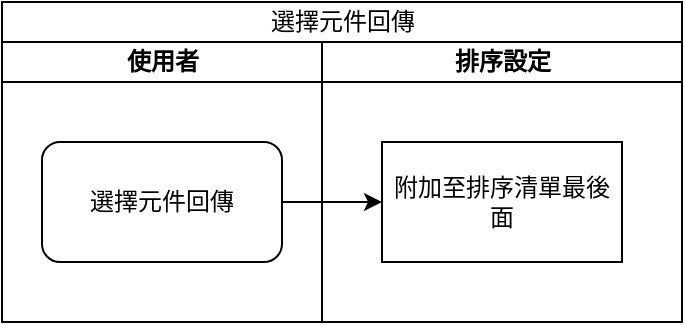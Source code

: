 <mxfile version="13.6.2" type="device" pages="12"><diagram id="9iCysq1oaDZKZ1TmnOD9" name="新增"><mxGraphModel dx="858" dy="1671" grid="0" gridSize="10" guides="1" tooltips="1" connect="1" arrows="1" fold="1" page="1" pageScale="1" pageWidth="827" pageHeight="1169" math="0" shadow="0"><root><mxCell id="0"/><mxCell id="1" parent="0"/><mxCell id="Swz3ZUSylBDDgtkUYf7j-1" value="&lt;span style=&quot;font-size: 12px ; font-weight: 400&quot;&gt;選擇元件回傳&lt;/span&gt;" style="swimlane;html=1;childLayout=stackLayout;startSize=20;rounded=0;shadow=0;labelBackgroundColor=none;strokeWidth=1;fontFamily=Verdana;fontSize=8;align=center;" vertex="1" parent="1"><mxGeometry x="50" y="-1100" width="340" height="160" as="geometry"/></mxCell><mxCell id="Swz3ZUSylBDDgtkUYf7j-2" value="使用者" style="swimlane;html=1;startSize=20;" vertex="1" parent="Swz3ZUSylBDDgtkUYf7j-1"><mxGeometry y="20" width="160" height="140" as="geometry"/></mxCell><mxCell id="Swz3ZUSylBDDgtkUYf7j-3" value="&lt;span style=&quot;font-family: &amp;#34;verdana&amp;#34;&quot;&gt;選擇元件回傳&lt;/span&gt;" style="rounded=1;whiteSpace=wrap;html=1;" vertex="1" parent="Swz3ZUSylBDDgtkUYf7j-2"><mxGeometry x="20" y="50" width="120" height="60" as="geometry"/></mxCell><mxCell id="Swz3ZUSylBDDgtkUYf7j-4" style="edgeStyle=orthogonalEdgeStyle;rounded=1;html=1;labelBackgroundColor=none;startArrow=none;startFill=0;startSize=5;endArrow=classicThin;endFill=1;endSize=5;jettySize=auto;orthogonalLoop=1;strokeWidth=1;fontFamily=Verdana;fontSize=8" edge="1" parent="Swz3ZUSylBDDgtkUYf7j-1"><mxGeometry relative="1" as="geometry"><mxPoint x="440" y="290" as="sourcePoint"/></mxGeometry></mxCell><mxCell id="Swz3ZUSylBDDgtkUYf7j-5" style="edgeStyle=orthogonalEdgeStyle;rounded=1;html=1;labelBackgroundColor=none;startArrow=none;startFill=0;startSize=5;endArrow=classicThin;endFill=1;endSize=5;jettySize=auto;orthogonalLoop=1;strokeWidth=1;fontFamily=Verdana;fontSize=8" edge="1" parent="Swz3ZUSylBDDgtkUYf7j-1"><mxGeometry relative="1" as="geometry"><mxPoint x="600" y="690" as="sourcePoint"/></mxGeometry></mxCell><mxCell id="Swz3ZUSylBDDgtkUYf7j-6" style="edgeStyle=orthogonalEdgeStyle;rounded=1;html=1;labelBackgroundColor=none;startArrow=none;startFill=0;startSize=5;endArrow=classicThin;endFill=1;endSize=5;jettySize=auto;orthogonalLoop=1;strokeWidth=1;fontFamily=Verdana;fontSize=8" edge="1" parent="Swz3ZUSylBDDgtkUYf7j-1"><mxGeometry relative="1" as="geometry"><mxPoint x="770" y="690" as="sourcePoint"/></mxGeometry></mxCell><mxCell id="Swz3ZUSylBDDgtkUYf7j-7" style="edgeStyle=orthogonalEdgeStyle;rounded=1;html=1;labelBackgroundColor=none;startArrow=none;startFill=0;startSize=5;endArrow=classicThin;endFill=1;endSize=5;jettySize=auto;orthogonalLoop=1;strokeWidth=1;fontFamily=Verdana;fontSize=8" edge="1" parent="Swz3ZUSylBDDgtkUYf7j-1"><mxGeometry relative="1" as="geometry"><mxPoint x="610" y="450" as="sourcePoint"/></mxGeometry></mxCell><mxCell id="Swz3ZUSylBDDgtkUYf7j-8" style="edgeStyle=orthogonalEdgeStyle;rounded=1;html=1;labelBackgroundColor=none;startArrow=none;startFill=0;startSize=5;endArrow=classicThin;endFill=1;endSize=5;jettySize=auto;orthogonalLoop=1;strokeWidth=1;fontFamily=Verdana;fontSize=8" edge="1" parent="Swz3ZUSylBDDgtkUYf7j-1"><mxGeometry relative="1" as="geometry"><Array as="points"><mxPoint x="660" y="610"/><mxPoint x="660" y="550"/><mxPoint x="400" y="550"/></Array><mxPoint x="400" y="580" as="targetPoint"/></mxGeometry></mxCell><mxCell id="Swz3ZUSylBDDgtkUYf7j-9" style="edgeStyle=orthogonalEdgeStyle;rounded=1;html=1;labelBackgroundColor=none;startArrow=none;startFill=0;startSize=5;endArrow=classicThin;endFill=1;endSize=5;jettySize=auto;orthogonalLoop=1;strokeColor=#000000;strokeWidth=1;fontFamily=Verdana;fontSize=8;fontColor=#000000;" edge="1" parent="Swz3ZUSylBDDgtkUYf7j-1"><mxGeometry relative="1" as="geometry"><mxPoint x="610" y="610" as="targetPoint"/></mxGeometry></mxCell><mxCell id="Swz3ZUSylBDDgtkUYf7j-10" style="edgeStyle=orthogonalEdgeStyle;rounded=1;html=1;labelBackgroundColor=none;startArrow=none;startFill=0;startSize=5;endArrow=classicThin;endFill=1;endSize=5;jettySize=auto;orthogonalLoop=1;strokeWidth=1;fontFamily=Verdana;fontSize=8" edge="1" parent="Swz3ZUSylBDDgtkUYf7j-1"><mxGeometry relative="1" as="geometry"><mxPoint x="450" y="610" as="sourcePoint"/></mxGeometry></mxCell><mxCell id="Swz3ZUSylBDDgtkUYf7j-11" value="" style="edgeStyle=orthogonalEdgeStyle;rounded=0;orthogonalLoop=1;jettySize=auto;html=1;entryX=0;entryY=0.5;entryDx=0;entryDy=0;entryPerimeter=0;" edge="1" parent="Swz3ZUSylBDDgtkUYf7j-1" source="Swz3ZUSylBDDgtkUYf7j-3" target="Swz3ZUSylBDDgtkUYf7j-13"><mxGeometry relative="1" as="geometry"><mxPoint x="200" y="100" as="targetPoint"/></mxGeometry></mxCell><mxCell id="Swz3ZUSylBDDgtkUYf7j-12" value="排序設定" style="swimlane;html=1;startSize=20;" vertex="1" parent="Swz3ZUSylBDDgtkUYf7j-1"><mxGeometry x="160" y="20" width="180" height="140" as="geometry"/></mxCell><mxCell id="Swz3ZUSylBDDgtkUYf7j-13" value="附加至排序清單最後面" style="rounded=1;whiteSpace=wrap;html=1;arcSize=0;" vertex="1" parent="Swz3ZUSylBDDgtkUYf7j-12"><mxGeometry x="30" y="50" width="120" height="60" as="geometry"/></mxCell></root></mxGraphModel></diagram><diagram id="pCBlqwRER7PIUPcfpBEd" name="置頂"><mxGraphModel dx="858" dy="1671" grid="0" gridSize="10" guides="1" tooltips="1" connect="1" arrows="1" fold="1" page="1" pageScale="1" pageWidth="827" pageHeight="1169" math="0" shadow="0"><root><mxCell id="0b-1rtWrPWOOHitg1aMe-0"/><mxCell id="0b-1rtWrPWOOHitg1aMe-1" parent="0b-1rtWrPWOOHitg1aMe-0"/><mxCell id="NwtWwwczpFUuZnZ-x_MA-0" value="&lt;span style=&quot;font-size: 12px ; font-weight: 400&quot;&gt;執行按鍵.置頂&lt;/span&gt;" style="swimlane;html=1;childLayout=stackLayout;startSize=20;rounded=0;shadow=0;labelBackgroundColor=none;strokeWidth=1;fontFamily=Verdana;fontSize=8;align=center;" vertex="1" parent="0b-1rtWrPWOOHitg1aMe-1"><mxGeometry x="50" y="-1100" width="340" height="260" as="geometry"/></mxCell><mxCell id="NwtWwwczpFUuZnZ-x_MA-1" value="使用者" style="swimlane;html=1;startSize=20;" vertex="1" parent="NwtWwwczpFUuZnZ-x_MA-0"><mxGeometry y="20" width="160" height="240" as="geometry"/></mxCell><mxCell id="NwtWwwczpFUuZnZ-x_MA-2" value="&lt;span style=&quot;font-family: &amp;#34;verdana&amp;#34;&quot;&gt;執行按鍵.置頂&lt;/span&gt;" style="rounded=1;whiteSpace=wrap;html=1;" vertex="1" parent="NwtWwwczpFUuZnZ-x_MA-1"><mxGeometry x="20" y="50" width="120" height="60" as="geometry"/></mxCell><mxCell id="NwtWwwczpFUuZnZ-x_MA-3" style="edgeStyle=orthogonalEdgeStyle;rounded=1;html=1;labelBackgroundColor=none;startArrow=none;startFill=0;startSize=5;endArrow=classicThin;endFill=1;endSize=5;jettySize=auto;orthogonalLoop=1;strokeWidth=1;fontFamily=Verdana;fontSize=8" edge="1" parent="NwtWwwczpFUuZnZ-x_MA-0"><mxGeometry relative="1" as="geometry"><mxPoint x="440" y="290" as="sourcePoint"/></mxGeometry></mxCell><mxCell id="NwtWwwczpFUuZnZ-x_MA-4" style="edgeStyle=orthogonalEdgeStyle;rounded=1;html=1;labelBackgroundColor=none;startArrow=none;startFill=0;startSize=5;endArrow=classicThin;endFill=1;endSize=5;jettySize=auto;orthogonalLoop=1;strokeWidth=1;fontFamily=Verdana;fontSize=8" edge="1" parent="NwtWwwczpFUuZnZ-x_MA-0"><mxGeometry relative="1" as="geometry"><mxPoint x="600" y="690" as="sourcePoint"/></mxGeometry></mxCell><mxCell id="NwtWwwczpFUuZnZ-x_MA-5" style="edgeStyle=orthogonalEdgeStyle;rounded=1;html=1;labelBackgroundColor=none;startArrow=none;startFill=0;startSize=5;endArrow=classicThin;endFill=1;endSize=5;jettySize=auto;orthogonalLoop=1;strokeWidth=1;fontFamily=Verdana;fontSize=8" edge="1" parent="NwtWwwczpFUuZnZ-x_MA-0"><mxGeometry relative="1" as="geometry"><mxPoint x="770" y="690" as="sourcePoint"/></mxGeometry></mxCell><mxCell id="NwtWwwczpFUuZnZ-x_MA-6" style="edgeStyle=orthogonalEdgeStyle;rounded=1;html=1;labelBackgroundColor=none;startArrow=none;startFill=0;startSize=5;endArrow=classicThin;endFill=1;endSize=5;jettySize=auto;orthogonalLoop=1;strokeWidth=1;fontFamily=Verdana;fontSize=8" edge="1" parent="NwtWwwczpFUuZnZ-x_MA-0"><mxGeometry relative="1" as="geometry"><mxPoint x="610" y="450" as="sourcePoint"/></mxGeometry></mxCell><mxCell id="NwtWwwczpFUuZnZ-x_MA-7" style="edgeStyle=orthogonalEdgeStyle;rounded=1;html=1;labelBackgroundColor=none;startArrow=none;startFill=0;startSize=5;endArrow=classicThin;endFill=1;endSize=5;jettySize=auto;orthogonalLoop=1;strokeWidth=1;fontFamily=Verdana;fontSize=8" edge="1" parent="NwtWwwczpFUuZnZ-x_MA-0"><mxGeometry relative="1" as="geometry"><Array as="points"><mxPoint x="660" y="610"/><mxPoint x="660" y="550"/><mxPoint x="400" y="550"/></Array><mxPoint x="400" y="580" as="targetPoint"/></mxGeometry></mxCell><mxCell id="NwtWwwczpFUuZnZ-x_MA-8" style="edgeStyle=orthogonalEdgeStyle;rounded=1;html=1;labelBackgroundColor=none;startArrow=none;startFill=0;startSize=5;endArrow=classicThin;endFill=1;endSize=5;jettySize=auto;orthogonalLoop=1;strokeColor=#000000;strokeWidth=1;fontFamily=Verdana;fontSize=8;fontColor=#000000;" edge="1" parent="NwtWwwczpFUuZnZ-x_MA-0"><mxGeometry relative="1" as="geometry"><mxPoint x="610" y="610" as="targetPoint"/></mxGeometry></mxCell><mxCell id="NwtWwwczpFUuZnZ-x_MA-9" style="edgeStyle=orthogonalEdgeStyle;rounded=1;html=1;labelBackgroundColor=none;startArrow=none;startFill=0;startSize=5;endArrow=classicThin;endFill=1;endSize=5;jettySize=auto;orthogonalLoop=1;strokeWidth=1;fontFamily=Verdana;fontSize=8" edge="1" parent="NwtWwwczpFUuZnZ-x_MA-0"><mxGeometry relative="1" as="geometry"><mxPoint x="450" y="610" as="sourcePoint"/></mxGeometry></mxCell><mxCell id="NwtWwwczpFUuZnZ-x_MA-10" value="" style="edgeStyle=orthogonalEdgeStyle;rounded=0;orthogonalLoop=1;jettySize=auto;html=1;entryX=0;entryY=0.5;entryDx=0;entryDy=0;" edge="1" parent="NwtWwwczpFUuZnZ-x_MA-0" source="NwtWwwczpFUuZnZ-x_MA-2" target="NwtWwwczpFUuZnZ-x_MA-13"><mxGeometry relative="1" as="geometry"><mxPoint x="200" y="100" as="targetPoint"/></mxGeometry></mxCell><mxCell id="NwtWwwczpFUuZnZ-x_MA-11" value="排序設定" style="swimlane;html=1;startSize=20;" vertex="1" parent="NwtWwwczpFUuZnZ-x_MA-0"><mxGeometry x="160" y="20" width="180" height="240" as="geometry"/></mxCell><mxCell id="NwtWwwczpFUuZnZ-x_MA-13" value="鎖定欄位是否已置於最頂層" style="rhombus;whiteSpace=wrap;html=1;" vertex="1" parent="NwtWwwczpFUuZnZ-x_MA-11"><mxGeometry x="40" y="40" width="80" height="80" as="geometry"/></mxCell><mxCell id="NwtWwwczpFUuZnZ-x_MA-12" value="移至最頂層" style="rounded=1;whiteSpace=wrap;html=1;arcSize=0;" vertex="1" parent="NwtWwwczpFUuZnZ-x_MA-11"><mxGeometry x="20" y="160" width="120" height="60" as="geometry"/></mxCell><mxCell id="NwtWwwczpFUuZnZ-x_MA-14" value="是" style="endArrow=classic;html=1;exitX=0.5;exitY=1;exitDx=0;exitDy=0;" edge="1" parent="NwtWwwczpFUuZnZ-x_MA-11" source="NwtWwwczpFUuZnZ-x_MA-13" target="NwtWwwczpFUuZnZ-x_MA-12"><mxGeometry width="50" height="50" relative="1" as="geometry"><mxPoint x="180" y="160" as="sourcePoint"/><mxPoint x="230" y="110" as="targetPoint"/></mxGeometry></mxCell></root></mxGraphModel></diagram><diagram id="rDLiofYidcpWi5AKGzn0" name="上移"><mxGraphModel dx="858" dy="1671" grid="0" gridSize="10" guides="1" tooltips="1" connect="1" arrows="1" fold="1" page="1" pageScale="1" pageWidth="827" pageHeight="1169" math="0" shadow="0"><root><mxCell id="FW6bfkIsmFNc9c38zbvp-0"/><mxCell id="FW6bfkIsmFNc9c38zbvp-1" parent="FW6bfkIsmFNc9c38zbvp-0"/><mxCell id="UYXVJiprkqtKNEFrtVoA-0" value="&lt;span style=&quot;font-size: 12px ; font-weight: 400&quot;&gt;執行按鍵.上移&lt;/span&gt;" style="swimlane;html=1;childLayout=stackLayout;startSize=20;rounded=0;shadow=0;labelBackgroundColor=none;strokeWidth=1;fontFamily=Verdana;fontSize=8;align=center;" vertex="1" parent="FW6bfkIsmFNc9c38zbvp-1"><mxGeometry x="50" y="-1100" width="340" height="260" as="geometry"/></mxCell><mxCell id="UYXVJiprkqtKNEFrtVoA-1" value="使用者" style="swimlane;html=1;startSize=20;" vertex="1" parent="UYXVJiprkqtKNEFrtVoA-0"><mxGeometry y="20" width="160" height="240" as="geometry"/></mxCell><mxCell id="UYXVJiprkqtKNEFrtVoA-2" value="&lt;span style=&quot;font-family: &amp;#34;verdana&amp;#34;&quot;&gt;執行按鍵.上移&lt;/span&gt;" style="rounded=1;whiteSpace=wrap;html=1;" vertex="1" parent="UYXVJiprkqtKNEFrtVoA-1"><mxGeometry x="20" y="50" width="120" height="60" as="geometry"/></mxCell><mxCell id="UYXVJiprkqtKNEFrtVoA-3" style="edgeStyle=orthogonalEdgeStyle;rounded=1;html=1;labelBackgroundColor=none;startArrow=none;startFill=0;startSize=5;endArrow=classicThin;endFill=1;endSize=5;jettySize=auto;orthogonalLoop=1;strokeWidth=1;fontFamily=Verdana;fontSize=8" edge="1" parent="UYXVJiprkqtKNEFrtVoA-0"><mxGeometry relative="1" as="geometry"><mxPoint x="440" y="290" as="sourcePoint"/></mxGeometry></mxCell><mxCell id="UYXVJiprkqtKNEFrtVoA-4" style="edgeStyle=orthogonalEdgeStyle;rounded=1;html=1;labelBackgroundColor=none;startArrow=none;startFill=0;startSize=5;endArrow=classicThin;endFill=1;endSize=5;jettySize=auto;orthogonalLoop=1;strokeWidth=1;fontFamily=Verdana;fontSize=8" edge="1" parent="UYXVJiprkqtKNEFrtVoA-0"><mxGeometry relative="1" as="geometry"><mxPoint x="600" y="690" as="sourcePoint"/></mxGeometry></mxCell><mxCell id="UYXVJiprkqtKNEFrtVoA-5" style="edgeStyle=orthogonalEdgeStyle;rounded=1;html=1;labelBackgroundColor=none;startArrow=none;startFill=0;startSize=5;endArrow=classicThin;endFill=1;endSize=5;jettySize=auto;orthogonalLoop=1;strokeWidth=1;fontFamily=Verdana;fontSize=8" edge="1" parent="UYXVJiprkqtKNEFrtVoA-0"><mxGeometry relative="1" as="geometry"><mxPoint x="770" y="690" as="sourcePoint"/></mxGeometry></mxCell><mxCell id="UYXVJiprkqtKNEFrtVoA-6" style="edgeStyle=orthogonalEdgeStyle;rounded=1;html=1;labelBackgroundColor=none;startArrow=none;startFill=0;startSize=5;endArrow=classicThin;endFill=1;endSize=5;jettySize=auto;orthogonalLoop=1;strokeWidth=1;fontFamily=Verdana;fontSize=8" edge="1" parent="UYXVJiprkqtKNEFrtVoA-0"><mxGeometry relative="1" as="geometry"><mxPoint x="610" y="450" as="sourcePoint"/></mxGeometry></mxCell><mxCell id="UYXVJiprkqtKNEFrtVoA-7" style="edgeStyle=orthogonalEdgeStyle;rounded=1;html=1;labelBackgroundColor=none;startArrow=none;startFill=0;startSize=5;endArrow=classicThin;endFill=1;endSize=5;jettySize=auto;orthogonalLoop=1;strokeWidth=1;fontFamily=Verdana;fontSize=8" edge="1" parent="UYXVJiprkqtKNEFrtVoA-0"><mxGeometry relative="1" as="geometry"><Array as="points"><mxPoint x="660" y="610"/><mxPoint x="660" y="550"/><mxPoint x="400" y="550"/></Array><mxPoint x="400" y="580" as="targetPoint"/></mxGeometry></mxCell><mxCell id="UYXVJiprkqtKNEFrtVoA-8" style="edgeStyle=orthogonalEdgeStyle;rounded=1;html=1;labelBackgroundColor=none;startArrow=none;startFill=0;startSize=5;endArrow=classicThin;endFill=1;endSize=5;jettySize=auto;orthogonalLoop=1;strokeColor=#000000;strokeWidth=1;fontFamily=Verdana;fontSize=8;fontColor=#000000;" edge="1" parent="UYXVJiprkqtKNEFrtVoA-0"><mxGeometry relative="1" as="geometry"><mxPoint x="610" y="610" as="targetPoint"/></mxGeometry></mxCell><mxCell id="UYXVJiprkqtKNEFrtVoA-9" style="edgeStyle=orthogonalEdgeStyle;rounded=1;html=1;labelBackgroundColor=none;startArrow=none;startFill=0;startSize=5;endArrow=classicThin;endFill=1;endSize=5;jettySize=auto;orthogonalLoop=1;strokeWidth=1;fontFamily=Verdana;fontSize=8" edge="1" parent="UYXVJiprkqtKNEFrtVoA-0"><mxGeometry relative="1" as="geometry"><mxPoint x="450" y="610" as="sourcePoint"/></mxGeometry></mxCell><mxCell id="UYXVJiprkqtKNEFrtVoA-10" value="" style="edgeStyle=orthogonalEdgeStyle;rounded=0;orthogonalLoop=1;jettySize=auto;html=1;entryX=0;entryY=0.5;entryDx=0;entryDy=0;" edge="1" parent="UYXVJiprkqtKNEFrtVoA-0" source="UYXVJiprkqtKNEFrtVoA-2" target="UYXVJiprkqtKNEFrtVoA-12"><mxGeometry relative="1" as="geometry"><mxPoint x="200" y="100" as="targetPoint"/></mxGeometry></mxCell><mxCell id="UYXVJiprkqtKNEFrtVoA-11" value="排序設定" style="swimlane;html=1;startSize=20;" vertex="1" parent="UYXVJiprkqtKNEFrtVoA-0"><mxGeometry x="160" y="20" width="180" height="240" as="geometry"/></mxCell><mxCell id="UYXVJiprkqtKNEFrtVoA-12" value="鎖定欄位是否已置於最頂層" style="rhombus;whiteSpace=wrap;html=1;" vertex="1" parent="UYXVJiprkqtKNEFrtVoA-11"><mxGeometry x="40" y="40" width="80" height="80" as="geometry"/></mxCell><mxCell id="UYXVJiprkqtKNEFrtVoA-13" value="移至上一層" style="rounded=1;whiteSpace=wrap;html=1;arcSize=0;" vertex="1" parent="UYXVJiprkqtKNEFrtVoA-11"><mxGeometry x="20" y="160" width="120" height="60" as="geometry"/></mxCell><mxCell id="UYXVJiprkqtKNEFrtVoA-14" value="是" style="endArrow=classic;html=1;exitX=0.5;exitY=1;exitDx=0;exitDy=0;" edge="1" parent="UYXVJiprkqtKNEFrtVoA-11" source="UYXVJiprkqtKNEFrtVoA-12" target="UYXVJiprkqtKNEFrtVoA-13"><mxGeometry width="50" height="50" relative="1" as="geometry"><mxPoint x="180" y="160" as="sourcePoint"/><mxPoint x="230" y="110" as="targetPoint"/></mxGeometry></mxCell></root></mxGraphModel></diagram><diagram id="ZEmkF3CfJHBY65NTDLEp" name="下移"><mxGraphModel dx="858" dy="1671" grid="0" gridSize="10" guides="1" tooltips="1" connect="1" arrows="1" fold="1" page="1" pageScale="1" pageWidth="827" pageHeight="1169" math="0" shadow="0"><root><mxCell id="A8DjDH8Zo9vaDzLBOksr-0"/><mxCell id="A8DjDH8Zo9vaDzLBOksr-1" parent="A8DjDH8Zo9vaDzLBOksr-0"/><mxCell id="YsoQnGkttscyzP99Ie5e-0" value="&lt;span style=&quot;font-size: 12px ; font-weight: 400&quot;&gt;執行按鍵.下移&lt;/span&gt;" style="swimlane;html=1;childLayout=stackLayout;startSize=20;rounded=0;shadow=0;labelBackgroundColor=none;strokeWidth=1;fontFamily=Verdana;fontSize=8;align=center;" vertex="1" parent="A8DjDH8Zo9vaDzLBOksr-1"><mxGeometry x="50" y="-1100" width="340" height="260" as="geometry"/></mxCell><mxCell id="YsoQnGkttscyzP99Ie5e-1" value="使用者" style="swimlane;html=1;startSize=20;" vertex="1" parent="YsoQnGkttscyzP99Ie5e-0"><mxGeometry y="20" width="160" height="240" as="geometry"/></mxCell><mxCell id="YsoQnGkttscyzP99Ie5e-2" value="&lt;span style=&quot;font-family: &amp;#34;verdana&amp;#34;&quot;&gt;執行按鍵.下移&lt;/span&gt;" style="rounded=1;whiteSpace=wrap;html=1;" vertex="1" parent="YsoQnGkttscyzP99Ie5e-1"><mxGeometry x="20" y="50" width="120" height="60" as="geometry"/></mxCell><mxCell id="YsoQnGkttscyzP99Ie5e-3" style="edgeStyle=orthogonalEdgeStyle;rounded=1;html=1;labelBackgroundColor=none;startArrow=none;startFill=0;startSize=5;endArrow=classicThin;endFill=1;endSize=5;jettySize=auto;orthogonalLoop=1;strokeWidth=1;fontFamily=Verdana;fontSize=8" edge="1" parent="YsoQnGkttscyzP99Ie5e-0"><mxGeometry relative="1" as="geometry"><mxPoint x="440" y="290" as="sourcePoint"/></mxGeometry></mxCell><mxCell id="YsoQnGkttscyzP99Ie5e-4" style="edgeStyle=orthogonalEdgeStyle;rounded=1;html=1;labelBackgroundColor=none;startArrow=none;startFill=0;startSize=5;endArrow=classicThin;endFill=1;endSize=5;jettySize=auto;orthogonalLoop=1;strokeWidth=1;fontFamily=Verdana;fontSize=8" edge="1" parent="YsoQnGkttscyzP99Ie5e-0"><mxGeometry relative="1" as="geometry"><mxPoint x="600" y="690" as="sourcePoint"/></mxGeometry></mxCell><mxCell id="YsoQnGkttscyzP99Ie5e-5" style="edgeStyle=orthogonalEdgeStyle;rounded=1;html=1;labelBackgroundColor=none;startArrow=none;startFill=0;startSize=5;endArrow=classicThin;endFill=1;endSize=5;jettySize=auto;orthogonalLoop=1;strokeWidth=1;fontFamily=Verdana;fontSize=8" edge="1" parent="YsoQnGkttscyzP99Ie5e-0"><mxGeometry relative="1" as="geometry"><mxPoint x="770" y="690" as="sourcePoint"/></mxGeometry></mxCell><mxCell id="YsoQnGkttscyzP99Ie5e-6" style="edgeStyle=orthogonalEdgeStyle;rounded=1;html=1;labelBackgroundColor=none;startArrow=none;startFill=0;startSize=5;endArrow=classicThin;endFill=1;endSize=5;jettySize=auto;orthogonalLoop=1;strokeWidth=1;fontFamily=Verdana;fontSize=8" edge="1" parent="YsoQnGkttscyzP99Ie5e-0"><mxGeometry relative="1" as="geometry"><mxPoint x="610" y="450" as="sourcePoint"/></mxGeometry></mxCell><mxCell id="YsoQnGkttscyzP99Ie5e-7" style="edgeStyle=orthogonalEdgeStyle;rounded=1;html=1;labelBackgroundColor=none;startArrow=none;startFill=0;startSize=5;endArrow=classicThin;endFill=1;endSize=5;jettySize=auto;orthogonalLoop=1;strokeWidth=1;fontFamily=Verdana;fontSize=8" edge="1" parent="YsoQnGkttscyzP99Ie5e-0"><mxGeometry relative="1" as="geometry"><Array as="points"><mxPoint x="660" y="610"/><mxPoint x="660" y="550"/><mxPoint x="400" y="550"/></Array><mxPoint x="400" y="580" as="targetPoint"/></mxGeometry></mxCell><mxCell id="YsoQnGkttscyzP99Ie5e-8" style="edgeStyle=orthogonalEdgeStyle;rounded=1;html=1;labelBackgroundColor=none;startArrow=none;startFill=0;startSize=5;endArrow=classicThin;endFill=1;endSize=5;jettySize=auto;orthogonalLoop=1;strokeColor=#000000;strokeWidth=1;fontFamily=Verdana;fontSize=8;fontColor=#000000;" edge="1" parent="YsoQnGkttscyzP99Ie5e-0"><mxGeometry relative="1" as="geometry"><mxPoint x="610" y="610" as="targetPoint"/></mxGeometry></mxCell><mxCell id="YsoQnGkttscyzP99Ie5e-9" style="edgeStyle=orthogonalEdgeStyle;rounded=1;html=1;labelBackgroundColor=none;startArrow=none;startFill=0;startSize=5;endArrow=classicThin;endFill=1;endSize=5;jettySize=auto;orthogonalLoop=1;strokeWidth=1;fontFamily=Verdana;fontSize=8" edge="1" parent="YsoQnGkttscyzP99Ie5e-0"><mxGeometry relative="1" as="geometry"><mxPoint x="450" y="610" as="sourcePoint"/></mxGeometry></mxCell><mxCell id="YsoQnGkttscyzP99Ie5e-10" value="" style="edgeStyle=orthogonalEdgeStyle;rounded=0;orthogonalLoop=1;jettySize=auto;html=1;entryX=0;entryY=0.5;entryDx=0;entryDy=0;" edge="1" parent="YsoQnGkttscyzP99Ie5e-0" source="YsoQnGkttscyzP99Ie5e-2" target="YsoQnGkttscyzP99Ie5e-12"><mxGeometry relative="1" as="geometry"><mxPoint x="200" y="100" as="targetPoint"/></mxGeometry></mxCell><mxCell id="YsoQnGkttscyzP99Ie5e-11" value="排序設定" style="swimlane;html=1;startSize=20;" vertex="1" parent="YsoQnGkttscyzP99Ie5e-0"><mxGeometry x="160" y="20" width="180" height="240" as="geometry"/></mxCell><mxCell id="YsoQnGkttscyzP99Ie5e-12" value="鎖定欄位是否已置於最底層" style="rhombus;whiteSpace=wrap;html=1;" vertex="1" parent="YsoQnGkttscyzP99Ie5e-11"><mxGeometry x="40" y="40" width="80" height="80" as="geometry"/></mxCell><mxCell id="YsoQnGkttscyzP99Ie5e-13" value="移至下一層" style="rounded=1;whiteSpace=wrap;html=1;arcSize=0;" vertex="1" parent="YsoQnGkttscyzP99Ie5e-11"><mxGeometry x="20" y="160" width="120" height="60" as="geometry"/></mxCell><mxCell id="YsoQnGkttscyzP99Ie5e-14" value="是" style="endArrow=classic;html=1;exitX=0.5;exitY=1;exitDx=0;exitDy=0;" edge="1" parent="YsoQnGkttscyzP99Ie5e-11" source="YsoQnGkttscyzP99Ie5e-12" target="YsoQnGkttscyzP99Ie5e-13"><mxGeometry width="50" height="50" relative="1" as="geometry"><mxPoint x="180" y="160" as="sourcePoint"/><mxPoint x="230" y="110" as="targetPoint"/></mxGeometry></mxCell></root></mxGraphModel></diagram><diagram id="embAaApEU87XTW2T0ARC" name="置底"><mxGraphModel dx="858" dy="1671" grid="0" gridSize="10" guides="1" tooltips="1" connect="1" arrows="1" fold="1" page="1" pageScale="1" pageWidth="827" pageHeight="1169" math="0" shadow="0"><root><mxCell id="-SNTpvzSmSYlwBgB5ste-0"/><mxCell id="-SNTpvzSmSYlwBgB5ste-1" parent="-SNTpvzSmSYlwBgB5ste-0"/><mxCell id="-pRoRS_odpZpGEyjj_L2-0" value="&lt;span style=&quot;font-size: 12px ; font-weight: 400&quot;&gt;執行按鍵.置底&lt;/span&gt;" style="swimlane;html=1;childLayout=stackLayout;startSize=20;rounded=0;shadow=0;labelBackgroundColor=none;strokeWidth=1;fontFamily=Verdana;fontSize=8;align=center;" vertex="1" parent="-SNTpvzSmSYlwBgB5ste-1"><mxGeometry x="50" y="-1100" width="340" height="260" as="geometry"/></mxCell><mxCell id="-pRoRS_odpZpGEyjj_L2-1" value="使用者" style="swimlane;html=1;startSize=20;" vertex="1" parent="-pRoRS_odpZpGEyjj_L2-0"><mxGeometry y="20" width="160" height="240" as="geometry"/></mxCell><mxCell id="-pRoRS_odpZpGEyjj_L2-2" value="&lt;span style=&quot;font-family: &amp;#34;verdana&amp;#34;&quot;&gt;執行按鍵.置底&lt;/span&gt;" style="rounded=1;whiteSpace=wrap;html=1;" vertex="1" parent="-pRoRS_odpZpGEyjj_L2-1"><mxGeometry x="20" y="50" width="120" height="60" as="geometry"/></mxCell><mxCell id="-pRoRS_odpZpGEyjj_L2-3" style="edgeStyle=orthogonalEdgeStyle;rounded=1;html=1;labelBackgroundColor=none;startArrow=none;startFill=0;startSize=5;endArrow=classicThin;endFill=1;endSize=5;jettySize=auto;orthogonalLoop=1;strokeWidth=1;fontFamily=Verdana;fontSize=8" edge="1" parent="-pRoRS_odpZpGEyjj_L2-0"><mxGeometry relative="1" as="geometry"><mxPoint x="440" y="290" as="sourcePoint"/></mxGeometry></mxCell><mxCell id="-pRoRS_odpZpGEyjj_L2-4" style="edgeStyle=orthogonalEdgeStyle;rounded=1;html=1;labelBackgroundColor=none;startArrow=none;startFill=0;startSize=5;endArrow=classicThin;endFill=1;endSize=5;jettySize=auto;orthogonalLoop=1;strokeWidth=1;fontFamily=Verdana;fontSize=8" edge="1" parent="-pRoRS_odpZpGEyjj_L2-0"><mxGeometry relative="1" as="geometry"><mxPoint x="600" y="690" as="sourcePoint"/></mxGeometry></mxCell><mxCell id="-pRoRS_odpZpGEyjj_L2-5" style="edgeStyle=orthogonalEdgeStyle;rounded=1;html=1;labelBackgroundColor=none;startArrow=none;startFill=0;startSize=5;endArrow=classicThin;endFill=1;endSize=5;jettySize=auto;orthogonalLoop=1;strokeWidth=1;fontFamily=Verdana;fontSize=8" edge="1" parent="-pRoRS_odpZpGEyjj_L2-0"><mxGeometry relative="1" as="geometry"><mxPoint x="770" y="690" as="sourcePoint"/></mxGeometry></mxCell><mxCell id="-pRoRS_odpZpGEyjj_L2-6" style="edgeStyle=orthogonalEdgeStyle;rounded=1;html=1;labelBackgroundColor=none;startArrow=none;startFill=0;startSize=5;endArrow=classicThin;endFill=1;endSize=5;jettySize=auto;orthogonalLoop=1;strokeWidth=1;fontFamily=Verdana;fontSize=8" edge="1" parent="-pRoRS_odpZpGEyjj_L2-0"><mxGeometry relative="1" as="geometry"><mxPoint x="610" y="450" as="sourcePoint"/></mxGeometry></mxCell><mxCell id="-pRoRS_odpZpGEyjj_L2-7" style="edgeStyle=orthogonalEdgeStyle;rounded=1;html=1;labelBackgroundColor=none;startArrow=none;startFill=0;startSize=5;endArrow=classicThin;endFill=1;endSize=5;jettySize=auto;orthogonalLoop=1;strokeWidth=1;fontFamily=Verdana;fontSize=8" edge="1" parent="-pRoRS_odpZpGEyjj_L2-0"><mxGeometry relative="1" as="geometry"><Array as="points"><mxPoint x="660" y="610"/><mxPoint x="660" y="550"/><mxPoint x="400" y="550"/></Array><mxPoint x="400" y="580" as="targetPoint"/></mxGeometry></mxCell><mxCell id="-pRoRS_odpZpGEyjj_L2-8" style="edgeStyle=orthogonalEdgeStyle;rounded=1;html=1;labelBackgroundColor=none;startArrow=none;startFill=0;startSize=5;endArrow=classicThin;endFill=1;endSize=5;jettySize=auto;orthogonalLoop=1;strokeColor=#000000;strokeWidth=1;fontFamily=Verdana;fontSize=8;fontColor=#000000;" edge="1" parent="-pRoRS_odpZpGEyjj_L2-0"><mxGeometry relative="1" as="geometry"><mxPoint x="610" y="610" as="targetPoint"/></mxGeometry></mxCell><mxCell id="-pRoRS_odpZpGEyjj_L2-9" style="edgeStyle=orthogonalEdgeStyle;rounded=1;html=1;labelBackgroundColor=none;startArrow=none;startFill=0;startSize=5;endArrow=classicThin;endFill=1;endSize=5;jettySize=auto;orthogonalLoop=1;strokeWidth=1;fontFamily=Verdana;fontSize=8" edge="1" parent="-pRoRS_odpZpGEyjj_L2-0"><mxGeometry relative="1" as="geometry"><mxPoint x="450" y="610" as="sourcePoint"/></mxGeometry></mxCell><mxCell id="-pRoRS_odpZpGEyjj_L2-10" value="" style="edgeStyle=orthogonalEdgeStyle;rounded=0;orthogonalLoop=1;jettySize=auto;html=1;entryX=0;entryY=0.5;entryDx=0;entryDy=0;" edge="1" parent="-pRoRS_odpZpGEyjj_L2-0" source="-pRoRS_odpZpGEyjj_L2-2" target="-pRoRS_odpZpGEyjj_L2-12"><mxGeometry relative="1" as="geometry"><mxPoint x="200" y="100" as="targetPoint"/></mxGeometry></mxCell><mxCell id="-pRoRS_odpZpGEyjj_L2-11" value="排序設定" style="swimlane;html=1;startSize=20;" vertex="1" parent="-pRoRS_odpZpGEyjj_L2-0"><mxGeometry x="160" y="20" width="180" height="240" as="geometry"/></mxCell><mxCell id="-pRoRS_odpZpGEyjj_L2-12" value="鎖定欄位是否已置於最底層" style="rhombus;whiteSpace=wrap;html=1;" vertex="1" parent="-pRoRS_odpZpGEyjj_L2-11"><mxGeometry x="40" y="40" width="80" height="80" as="geometry"/></mxCell><mxCell id="-pRoRS_odpZpGEyjj_L2-13" value="移至最底層" style="rounded=1;whiteSpace=wrap;html=1;arcSize=0;" vertex="1" parent="-pRoRS_odpZpGEyjj_L2-11"><mxGeometry x="20" y="160" width="120" height="60" as="geometry"/></mxCell><mxCell id="-pRoRS_odpZpGEyjj_L2-14" value="是" style="endArrow=classic;html=1;exitX=0.5;exitY=1;exitDx=0;exitDy=0;" edge="1" parent="-pRoRS_odpZpGEyjj_L2-11" source="-pRoRS_odpZpGEyjj_L2-12" target="-pRoRS_odpZpGEyjj_L2-13"><mxGeometry width="50" height="50" relative="1" as="geometry"><mxPoint x="180" y="160" as="sourcePoint"/><mxPoint x="230" y="110" as="targetPoint"/></mxGeometry></mxCell></root></mxGraphModel></diagram><diagram id="lGc3xRfR-6csQEz2V4Mw" name="解除鎖定"><mxGraphModel dx="858" dy="1671" grid="0" gridSize="10" guides="1" tooltips="1" connect="1" arrows="1" fold="1" page="1" pageScale="1" pageWidth="827" pageHeight="1169" math="0" shadow="0"><root><mxCell id="oBy8MkFUF3GRNp1qjJS5-0"/><mxCell id="oBy8MkFUF3GRNp1qjJS5-1" parent="oBy8MkFUF3GRNp1qjJS5-0"/><mxCell id="Ti57spfUXjRGq4WMjEYH-0" value="&lt;span style=&quot;font-size: 12px ; font-weight: 400&quot;&gt;執行按鍵.解除鎖定&lt;/span&gt;" style="swimlane;html=1;childLayout=stackLayout;startSize=20;rounded=0;shadow=0;labelBackgroundColor=none;strokeWidth=1;fontFamily=Verdana;fontSize=8;align=center;" vertex="1" parent="oBy8MkFUF3GRNp1qjJS5-1"><mxGeometry x="50" y="-1100" width="340" height="160" as="geometry"/></mxCell><mxCell id="Ti57spfUXjRGq4WMjEYH-1" value="使用者" style="swimlane;html=1;startSize=20;" vertex="1" parent="Ti57spfUXjRGq4WMjEYH-0"><mxGeometry y="20" width="160" height="140" as="geometry"/></mxCell><mxCell id="Ti57spfUXjRGq4WMjEYH-2" value="&lt;span style=&quot;font-family: &amp;#34;verdana&amp;#34;&quot;&gt;執行按鍵.解除鎖定&lt;/span&gt;" style="rounded=1;whiteSpace=wrap;html=1;" vertex="1" parent="Ti57spfUXjRGq4WMjEYH-1"><mxGeometry x="20" y="50" width="120" height="60" as="geometry"/></mxCell><mxCell id="Ti57spfUXjRGq4WMjEYH-3" style="edgeStyle=orthogonalEdgeStyle;rounded=1;html=1;labelBackgroundColor=none;startArrow=none;startFill=0;startSize=5;endArrow=classicThin;endFill=1;endSize=5;jettySize=auto;orthogonalLoop=1;strokeWidth=1;fontFamily=Verdana;fontSize=8" edge="1" parent="Ti57spfUXjRGq4WMjEYH-0"><mxGeometry relative="1" as="geometry"><mxPoint x="440" y="290" as="sourcePoint"/></mxGeometry></mxCell><mxCell id="Ti57spfUXjRGq4WMjEYH-4" style="edgeStyle=orthogonalEdgeStyle;rounded=1;html=1;labelBackgroundColor=none;startArrow=none;startFill=0;startSize=5;endArrow=classicThin;endFill=1;endSize=5;jettySize=auto;orthogonalLoop=1;strokeWidth=1;fontFamily=Verdana;fontSize=8" edge="1" parent="Ti57spfUXjRGq4WMjEYH-0"><mxGeometry relative="1" as="geometry"><mxPoint x="600" y="690" as="sourcePoint"/></mxGeometry></mxCell><mxCell id="Ti57spfUXjRGq4WMjEYH-5" style="edgeStyle=orthogonalEdgeStyle;rounded=1;html=1;labelBackgroundColor=none;startArrow=none;startFill=0;startSize=5;endArrow=classicThin;endFill=1;endSize=5;jettySize=auto;orthogonalLoop=1;strokeWidth=1;fontFamily=Verdana;fontSize=8" edge="1" parent="Ti57spfUXjRGq4WMjEYH-0"><mxGeometry relative="1" as="geometry"><mxPoint x="770" y="690" as="sourcePoint"/></mxGeometry></mxCell><mxCell id="Ti57spfUXjRGq4WMjEYH-6" style="edgeStyle=orthogonalEdgeStyle;rounded=1;html=1;labelBackgroundColor=none;startArrow=none;startFill=0;startSize=5;endArrow=classicThin;endFill=1;endSize=5;jettySize=auto;orthogonalLoop=1;strokeWidth=1;fontFamily=Verdana;fontSize=8" edge="1" parent="Ti57spfUXjRGq4WMjEYH-0"><mxGeometry relative="1" as="geometry"><mxPoint x="610" y="450" as="sourcePoint"/></mxGeometry></mxCell><mxCell id="Ti57spfUXjRGq4WMjEYH-7" style="edgeStyle=orthogonalEdgeStyle;rounded=1;html=1;labelBackgroundColor=none;startArrow=none;startFill=0;startSize=5;endArrow=classicThin;endFill=1;endSize=5;jettySize=auto;orthogonalLoop=1;strokeWidth=1;fontFamily=Verdana;fontSize=8" edge="1" parent="Ti57spfUXjRGq4WMjEYH-0"><mxGeometry relative="1" as="geometry"><Array as="points"><mxPoint x="660" y="610"/><mxPoint x="660" y="550"/><mxPoint x="400" y="550"/></Array><mxPoint x="400" y="580" as="targetPoint"/></mxGeometry></mxCell><mxCell id="Ti57spfUXjRGq4WMjEYH-8" style="edgeStyle=orthogonalEdgeStyle;rounded=1;html=1;labelBackgroundColor=none;startArrow=none;startFill=0;startSize=5;endArrow=classicThin;endFill=1;endSize=5;jettySize=auto;orthogonalLoop=1;strokeColor=#000000;strokeWidth=1;fontFamily=Verdana;fontSize=8;fontColor=#000000;" edge="1" parent="Ti57spfUXjRGq4WMjEYH-0"><mxGeometry relative="1" as="geometry"><mxPoint x="610" y="610" as="targetPoint"/></mxGeometry></mxCell><mxCell id="Ti57spfUXjRGq4WMjEYH-9" style="edgeStyle=orthogonalEdgeStyle;rounded=1;html=1;labelBackgroundColor=none;startArrow=none;startFill=0;startSize=5;endArrow=classicThin;endFill=1;endSize=5;jettySize=auto;orthogonalLoop=1;strokeWidth=1;fontFamily=Verdana;fontSize=8" edge="1" parent="Ti57spfUXjRGq4WMjEYH-0"><mxGeometry relative="1" as="geometry"><mxPoint x="450" y="610" as="sourcePoint"/></mxGeometry></mxCell><mxCell id="Ti57spfUXjRGq4WMjEYH-10" value="" style="edgeStyle=orthogonalEdgeStyle;rounded=0;orthogonalLoop=1;jettySize=auto;html=1;entryX=0;entryY=0.5;entryDx=0;entryDy=0;" edge="1" parent="Ti57spfUXjRGq4WMjEYH-0" source="Ti57spfUXjRGq4WMjEYH-2" target="Ti57spfUXjRGq4WMjEYH-13"><mxGeometry relative="1" as="geometry"><mxPoint x="200" y="100" as="targetPoint"/></mxGeometry></mxCell><mxCell id="Ti57spfUXjRGq4WMjEYH-11" value="排序設定" style="swimlane;html=1;startSize=20;" vertex="1" parent="Ti57spfUXjRGq4WMjEYH-0"><mxGeometry x="160" y="20" width="180" height="140" as="geometry"/></mxCell><mxCell id="Ti57spfUXjRGq4WMjEYH-13" value="將鎖定欄位解鎖" style="rounded=1;whiteSpace=wrap;html=1;arcSize=0;" vertex="1" parent="Ti57spfUXjRGq4WMjEYH-11"><mxGeometry x="30" y="50" width="120" height="60" as="geometry"/></mxCell></root></mxGraphModel></diagram><diagram id="3rHzlBHw3-m4DkjrMsux" name="鎖定/解除鎖定"><mxGraphModel dx="858" dy="1671" grid="0" gridSize="10" guides="1" tooltips="1" connect="1" arrows="1" fold="1" page="1" pageScale="1" pageWidth="827" pageHeight="1169" math="0" shadow="0"><root><mxCell id="tIUvjRdtH1Zl6SXPerbR-0"/><mxCell id="tIUvjRdtH1Zl6SXPerbR-1" parent="tIUvjRdtH1Zl6SXPerbR-0"/><mxCell id="D7TIt_MoXN5rvhRDWkgM-0" value="&lt;span style=&quot;font-size: 12px ; font-weight: 400&quot;&gt;執行按鍵.&lt;/span&gt;&lt;span style=&quot;font-size: 12px ; font-weight: 400&quot;&gt;鎖定/解除鎖定&lt;/span&gt;" style="swimlane;html=1;childLayout=stackLayout;startSize=20;rounded=0;shadow=0;labelBackgroundColor=none;strokeWidth=1;fontFamily=Verdana;fontSize=8;align=center;" vertex="1" parent="tIUvjRdtH1Zl6SXPerbR-1"><mxGeometry x="50" y="-1100" width="490" height="270" as="geometry"/></mxCell><mxCell id="D7TIt_MoXN5rvhRDWkgM-1" value="使用者" style="swimlane;html=1;startSize=20;" vertex="1" parent="D7TIt_MoXN5rvhRDWkgM-0"><mxGeometry y="20" width="160" height="250" as="geometry"/></mxCell><mxCell id="D7TIt_MoXN5rvhRDWkgM-2" value="&lt;span style=&quot;font-family: &amp;#34;verdana&amp;#34;&quot;&gt;執行按鍵.&lt;/span&gt;&lt;span style=&quot;font-family: &amp;#34;verdana&amp;#34;&quot;&gt;鎖定/解除鎖定&lt;/span&gt;" style="rounded=1;whiteSpace=wrap;html=1;" vertex="1" parent="D7TIt_MoXN5rvhRDWkgM-1"><mxGeometry x="20" y="50" width="120" height="60" as="geometry"/></mxCell><mxCell id="D7TIt_MoXN5rvhRDWkgM-3" style="edgeStyle=orthogonalEdgeStyle;rounded=1;html=1;labelBackgroundColor=none;startArrow=none;startFill=0;startSize=5;endArrow=classicThin;endFill=1;endSize=5;jettySize=auto;orthogonalLoop=1;strokeWidth=1;fontFamily=Verdana;fontSize=8" edge="1" parent="D7TIt_MoXN5rvhRDWkgM-0"><mxGeometry relative="1" as="geometry"><mxPoint x="440" y="290" as="sourcePoint"/></mxGeometry></mxCell><mxCell id="D7TIt_MoXN5rvhRDWkgM-4" style="edgeStyle=orthogonalEdgeStyle;rounded=1;html=1;labelBackgroundColor=none;startArrow=none;startFill=0;startSize=5;endArrow=classicThin;endFill=1;endSize=5;jettySize=auto;orthogonalLoop=1;strokeWidth=1;fontFamily=Verdana;fontSize=8" edge="1" parent="D7TIt_MoXN5rvhRDWkgM-0"><mxGeometry relative="1" as="geometry"><mxPoint x="600" y="690" as="sourcePoint"/></mxGeometry></mxCell><mxCell id="D7TIt_MoXN5rvhRDWkgM-5" style="edgeStyle=orthogonalEdgeStyle;rounded=1;html=1;labelBackgroundColor=none;startArrow=none;startFill=0;startSize=5;endArrow=classicThin;endFill=1;endSize=5;jettySize=auto;orthogonalLoop=1;strokeWidth=1;fontFamily=Verdana;fontSize=8" edge="1" parent="D7TIt_MoXN5rvhRDWkgM-0"><mxGeometry relative="1" as="geometry"><mxPoint x="770" y="690" as="sourcePoint"/></mxGeometry></mxCell><mxCell id="D7TIt_MoXN5rvhRDWkgM-6" style="edgeStyle=orthogonalEdgeStyle;rounded=1;html=1;labelBackgroundColor=none;startArrow=none;startFill=0;startSize=5;endArrow=classicThin;endFill=1;endSize=5;jettySize=auto;orthogonalLoop=1;strokeWidth=1;fontFamily=Verdana;fontSize=8" edge="1" parent="D7TIt_MoXN5rvhRDWkgM-0"><mxGeometry relative="1" as="geometry"><mxPoint x="610" y="450" as="sourcePoint"/></mxGeometry></mxCell><mxCell id="D7TIt_MoXN5rvhRDWkgM-7" style="edgeStyle=orthogonalEdgeStyle;rounded=1;html=1;labelBackgroundColor=none;startArrow=none;startFill=0;startSize=5;endArrow=classicThin;endFill=1;endSize=5;jettySize=auto;orthogonalLoop=1;strokeWidth=1;fontFamily=Verdana;fontSize=8" edge="1" parent="D7TIt_MoXN5rvhRDWkgM-0"><mxGeometry relative="1" as="geometry"><Array as="points"><mxPoint x="660" y="610"/><mxPoint x="660" y="550"/><mxPoint x="400" y="550"/></Array><mxPoint x="400" y="580" as="targetPoint"/></mxGeometry></mxCell><mxCell id="D7TIt_MoXN5rvhRDWkgM-8" style="edgeStyle=orthogonalEdgeStyle;rounded=1;html=1;labelBackgroundColor=none;startArrow=none;startFill=0;startSize=5;endArrow=classicThin;endFill=1;endSize=5;jettySize=auto;orthogonalLoop=1;strokeColor=#000000;strokeWidth=1;fontFamily=Verdana;fontSize=8;fontColor=#000000;" edge="1" parent="D7TIt_MoXN5rvhRDWkgM-0"><mxGeometry relative="1" as="geometry"><mxPoint x="610" y="610" as="targetPoint"/></mxGeometry></mxCell><mxCell id="D7TIt_MoXN5rvhRDWkgM-9" style="edgeStyle=orthogonalEdgeStyle;rounded=1;html=1;labelBackgroundColor=none;startArrow=none;startFill=0;startSize=5;endArrow=classicThin;endFill=1;endSize=5;jettySize=auto;orthogonalLoop=1;strokeWidth=1;fontFamily=Verdana;fontSize=8" edge="1" parent="D7TIt_MoXN5rvhRDWkgM-0"><mxGeometry relative="1" as="geometry"><mxPoint x="450" y="610" as="sourcePoint"/></mxGeometry></mxCell><mxCell id="D7TIt_MoXN5rvhRDWkgM-10" value="" style="edgeStyle=orthogonalEdgeStyle;rounded=0;orthogonalLoop=1;jettySize=auto;html=1;entryX=0;entryY=0.5;entryDx=0;entryDy=0;" edge="1" parent="D7TIt_MoXN5rvhRDWkgM-0" source="D7TIt_MoXN5rvhRDWkgM-2" target="D7TIt_MoXN5rvhRDWkgM-12"><mxGeometry relative="1" as="geometry"><mxPoint x="200" y="100" as="targetPoint"/></mxGeometry></mxCell><mxCell id="D7TIt_MoXN5rvhRDWkgM-11" value="排序設定" style="swimlane;html=1;startSize=20;" vertex="1" parent="D7TIt_MoXN5rvhRDWkgM-0"><mxGeometry x="160" y="20" width="330" height="250" as="geometry"/></mxCell><mxCell id="D7TIt_MoXN5rvhRDWkgM-12" value="是否鎖定" style="rhombus;whiteSpace=wrap;html=1;" vertex="1" parent="D7TIt_MoXN5rvhRDWkgM-11"><mxGeometry x="40" y="40" width="80" height="80" as="geometry"/></mxCell><mxCell id="D7TIt_MoXN5rvhRDWkgM-13" value="將指定欄位解鎖" style="rounded=1;whiteSpace=wrap;html=1;arcSize=0;" vertex="1" parent="D7TIt_MoXN5rvhRDWkgM-11"><mxGeometry x="20" y="160" width="120" height="60" as="geometry"/></mxCell><mxCell id="D7TIt_MoXN5rvhRDWkgM-14" value="是" style="endArrow=classic;html=1;exitX=0.5;exitY=1;exitDx=0;exitDy=0;" edge="1" parent="D7TIt_MoXN5rvhRDWkgM-11" source="D7TIt_MoXN5rvhRDWkgM-12" target="D7TIt_MoXN5rvhRDWkgM-13"><mxGeometry width="50" height="50" relative="1" as="geometry"><mxPoint x="180" y="160" as="sourcePoint"/><mxPoint x="230" y="110" as="targetPoint"/></mxGeometry></mxCell><mxCell id="D7TIt_MoXN5rvhRDWkgM-15" value="將指定欄位鎖定" style="rounded=1;whiteSpace=wrap;html=1;arcSize=0;" vertex="1" parent="D7TIt_MoXN5rvhRDWkgM-11"><mxGeometry x="160" y="160" width="120" height="60" as="geometry"/></mxCell><mxCell id="D7TIt_MoXN5rvhRDWkgM-16" value="否" style="endArrow=classic;html=1;exitX=1;exitY=0.5;exitDx=0;exitDy=0;entryX=0.5;entryY=0;entryDx=0;entryDy=0;" edge="1" parent="D7TIt_MoXN5rvhRDWkgM-11" source="D7TIt_MoXN5rvhRDWkgM-12" target="D7TIt_MoXN5rvhRDWkgM-15"><mxGeometry width="50" height="50" relative="1" as="geometry"><mxPoint x="180" y="260" as="sourcePoint"/><mxPoint x="230" y="210" as="targetPoint"/><Array as="points"><mxPoint x="220" y="80"/></Array></mxGeometry></mxCell></root></mxGraphModel></diagram><diagram id="kYe16r9gaNj-HNnFTkC4" name="拖曳欄位"><mxGraphModel dx="858" dy="1671" grid="0" gridSize="10" guides="1" tooltips="1" connect="1" arrows="1" fold="1" page="1" pageScale="1" pageWidth="827" pageHeight="1169" math="0" shadow="0"><root><mxCell id="-iyfOpJUpaBRbfCwyiCG-0"/><mxCell id="-iyfOpJUpaBRbfCwyiCG-1" parent="-iyfOpJUpaBRbfCwyiCG-0"/><mxCell id="RbN6_w4nFK1Na1W6fN-L-0" value="&lt;span style=&quot;font-size: 12px ; font-weight: 400&quot;&gt;拖曳欄位&lt;/span&gt;" style="swimlane;html=1;childLayout=stackLayout;startSize=20;rounded=0;shadow=0;labelBackgroundColor=none;strokeWidth=1;fontFamily=Verdana;fontSize=8;align=center;" vertex="1" parent="-iyfOpJUpaBRbfCwyiCG-1"><mxGeometry x="50" y="-1100" width="340" height="160" as="geometry"/></mxCell><mxCell id="RbN6_w4nFK1Na1W6fN-L-1" value="使用者" style="swimlane;html=1;startSize=20;" vertex="1" parent="RbN6_w4nFK1Na1W6fN-L-0"><mxGeometry y="20" width="160" height="140" as="geometry"/></mxCell><mxCell id="RbN6_w4nFK1Na1W6fN-L-2" value="&lt;span style=&quot;font-family: &amp;#34;verdana&amp;#34;&quot;&gt;拖曳欄位&lt;/span&gt;" style="rounded=1;whiteSpace=wrap;html=1;" vertex="1" parent="RbN6_w4nFK1Na1W6fN-L-1"><mxGeometry x="20" y="50" width="120" height="60" as="geometry"/></mxCell><mxCell id="RbN6_w4nFK1Na1W6fN-L-3" style="edgeStyle=orthogonalEdgeStyle;rounded=1;html=1;labelBackgroundColor=none;startArrow=none;startFill=0;startSize=5;endArrow=classicThin;endFill=1;endSize=5;jettySize=auto;orthogonalLoop=1;strokeWidth=1;fontFamily=Verdana;fontSize=8" edge="1" parent="RbN6_w4nFK1Na1W6fN-L-0"><mxGeometry relative="1" as="geometry"><mxPoint x="440" y="290" as="sourcePoint"/></mxGeometry></mxCell><mxCell id="RbN6_w4nFK1Na1W6fN-L-4" style="edgeStyle=orthogonalEdgeStyle;rounded=1;html=1;labelBackgroundColor=none;startArrow=none;startFill=0;startSize=5;endArrow=classicThin;endFill=1;endSize=5;jettySize=auto;orthogonalLoop=1;strokeWidth=1;fontFamily=Verdana;fontSize=8" edge="1" parent="RbN6_w4nFK1Na1W6fN-L-0"><mxGeometry relative="1" as="geometry"><mxPoint x="600" y="690" as="sourcePoint"/></mxGeometry></mxCell><mxCell id="RbN6_w4nFK1Na1W6fN-L-5" style="edgeStyle=orthogonalEdgeStyle;rounded=1;html=1;labelBackgroundColor=none;startArrow=none;startFill=0;startSize=5;endArrow=classicThin;endFill=1;endSize=5;jettySize=auto;orthogonalLoop=1;strokeWidth=1;fontFamily=Verdana;fontSize=8" edge="1" parent="RbN6_w4nFK1Na1W6fN-L-0"><mxGeometry relative="1" as="geometry"><mxPoint x="770" y="690" as="sourcePoint"/></mxGeometry></mxCell><mxCell id="RbN6_w4nFK1Na1W6fN-L-6" style="edgeStyle=orthogonalEdgeStyle;rounded=1;html=1;labelBackgroundColor=none;startArrow=none;startFill=0;startSize=5;endArrow=classicThin;endFill=1;endSize=5;jettySize=auto;orthogonalLoop=1;strokeWidth=1;fontFamily=Verdana;fontSize=8" edge="1" parent="RbN6_w4nFK1Na1W6fN-L-0"><mxGeometry relative="1" as="geometry"><mxPoint x="610" y="450" as="sourcePoint"/></mxGeometry></mxCell><mxCell id="RbN6_w4nFK1Na1W6fN-L-7" style="edgeStyle=orthogonalEdgeStyle;rounded=1;html=1;labelBackgroundColor=none;startArrow=none;startFill=0;startSize=5;endArrow=classicThin;endFill=1;endSize=5;jettySize=auto;orthogonalLoop=1;strokeWidth=1;fontFamily=Verdana;fontSize=8" edge="1" parent="RbN6_w4nFK1Na1W6fN-L-0"><mxGeometry relative="1" as="geometry"><Array as="points"><mxPoint x="660" y="610"/><mxPoint x="660" y="550"/><mxPoint x="400" y="550"/></Array><mxPoint x="400" y="580" as="targetPoint"/></mxGeometry></mxCell><mxCell id="RbN6_w4nFK1Na1W6fN-L-8" style="edgeStyle=orthogonalEdgeStyle;rounded=1;html=1;labelBackgroundColor=none;startArrow=none;startFill=0;startSize=5;endArrow=classicThin;endFill=1;endSize=5;jettySize=auto;orthogonalLoop=1;strokeColor=#000000;strokeWidth=1;fontFamily=Verdana;fontSize=8;fontColor=#000000;" edge="1" parent="RbN6_w4nFK1Na1W6fN-L-0"><mxGeometry relative="1" as="geometry"><mxPoint x="610" y="610" as="targetPoint"/></mxGeometry></mxCell><mxCell id="RbN6_w4nFK1Na1W6fN-L-9" style="edgeStyle=orthogonalEdgeStyle;rounded=1;html=1;labelBackgroundColor=none;startArrow=none;startFill=0;startSize=5;endArrow=classicThin;endFill=1;endSize=5;jettySize=auto;orthogonalLoop=1;strokeWidth=1;fontFamily=Verdana;fontSize=8" edge="1" parent="RbN6_w4nFK1Na1W6fN-L-0"><mxGeometry relative="1" as="geometry"><mxPoint x="450" y="610" as="sourcePoint"/></mxGeometry></mxCell><mxCell id="RbN6_w4nFK1Na1W6fN-L-10" value="" style="edgeStyle=orthogonalEdgeStyle;rounded=0;orthogonalLoop=1;jettySize=auto;html=1;entryX=0;entryY=0.5;entryDx=0;entryDy=0;" edge="1" parent="RbN6_w4nFK1Na1W6fN-L-0" source="RbN6_w4nFK1Na1W6fN-L-2" target="RbN6_w4nFK1Na1W6fN-L-12"><mxGeometry relative="1" as="geometry"><mxPoint x="200" y="100" as="targetPoint"/></mxGeometry></mxCell><mxCell id="RbN6_w4nFK1Na1W6fN-L-11" value="排序設定" style="swimlane;html=1;startSize=20;" vertex="1" parent="RbN6_w4nFK1Na1W6fN-L-0"><mxGeometry x="160" y="20" width="180" height="140" as="geometry"/></mxCell><mxCell id="RbN6_w4nFK1Na1W6fN-L-12" value="將拖曳及鎖定的欄位依序置於拖曳置放的位置" style="rounded=1;whiteSpace=wrap;html=1;arcSize=0;" vertex="1" parent="RbN6_w4nFK1Na1W6fN-L-11"><mxGeometry x="30" y="50" width="120" height="60" as="geometry"/></mxCell></root></mxGraphModel></diagram><diagram id="4TShTQMxgssVlSPu-1R6" name="排序設定"><mxGraphModel dx="858" dy="1671" grid="0" gridSize="10" guides="1" tooltips="1" connect="1" arrows="1" fold="1" page="1" pageScale="1" pageWidth="827" pageHeight="1169" math="0" shadow="0"><root><mxCell id="L7KkALH59c-OMV7g6QZd-0"/><mxCell id="L7KkALH59c-OMV7g6QZd-1" parent="L7KkALH59c-OMV7g6QZd-0"/><mxCell id="YPVdaetctE5907zvtuq7-0" value="&lt;span style=&quot;font-size: 12px ; font-weight: 400&quot;&gt;執行按鍵.&lt;/span&gt;&lt;span style=&quot;font-size: 12px ; font-weight: 400&quot;&gt;排序設定&lt;/span&gt;" style="swimlane;html=1;childLayout=stackLayout;startSize=20;rounded=0;shadow=0;labelBackgroundColor=none;strokeWidth=1;fontFamily=Verdana;fontSize=8;align=center;" vertex="1" parent="L7KkALH59c-OMV7g6QZd-1"><mxGeometry x="50" y="-1100" width="490" height="270" as="geometry"/></mxCell><mxCell id="YPVdaetctE5907zvtuq7-1" value="使用者" style="swimlane;html=1;startSize=20;" vertex="1" parent="YPVdaetctE5907zvtuq7-0"><mxGeometry y="20" width="160" height="250" as="geometry"/></mxCell><mxCell id="YPVdaetctE5907zvtuq7-2" value="&lt;span style=&quot;font-family: &amp;#34;verdana&amp;#34;&quot;&gt;執行按鍵.&lt;/span&gt;&lt;span style=&quot;font-family: &amp;#34;verdana&amp;#34;&quot;&gt;排序設定&lt;/span&gt;" style="rounded=1;whiteSpace=wrap;html=1;" vertex="1" parent="YPVdaetctE5907zvtuq7-1"><mxGeometry x="20" y="50" width="120" height="60" as="geometry"/></mxCell><mxCell id="YPVdaetctE5907zvtuq7-3" style="edgeStyle=orthogonalEdgeStyle;rounded=1;html=1;labelBackgroundColor=none;startArrow=none;startFill=0;startSize=5;endArrow=classicThin;endFill=1;endSize=5;jettySize=auto;orthogonalLoop=1;strokeWidth=1;fontFamily=Verdana;fontSize=8" edge="1" parent="YPVdaetctE5907zvtuq7-0"><mxGeometry relative="1" as="geometry"><mxPoint x="440" y="290" as="sourcePoint"/></mxGeometry></mxCell><mxCell id="YPVdaetctE5907zvtuq7-4" style="edgeStyle=orthogonalEdgeStyle;rounded=1;html=1;labelBackgroundColor=none;startArrow=none;startFill=0;startSize=5;endArrow=classicThin;endFill=1;endSize=5;jettySize=auto;orthogonalLoop=1;strokeWidth=1;fontFamily=Verdana;fontSize=8" edge="1" parent="YPVdaetctE5907zvtuq7-0"><mxGeometry relative="1" as="geometry"><mxPoint x="600" y="690" as="sourcePoint"/></mxGeometry></mxCell><mxCell id="YPVdaetctE5907zvtuq7-5" style="edgeStyle=orthogonalEdgeStyle;rounded=1;html=1;labelBackgroundColor=none;startArrow=none;startFill=0;startSize=5;endArrow=classicThin;endFill=1;endSize=5;jettySize=auto;orthogonalLoop=1;strokeWidth=1;fontFamily=Verdana;fontSize=8" edge="1" parent="YPVdaetctE5907zvtuq7-0"><mxGeometry relative="1" as="geometry"><mxPoint x="770" y="690" as="sourcePoint"/></mxGeometry></mxCell><mxCell id="YPVdaetctE5907zvtuq7-6" style="edgeStyle=orthogonalEdgeStyle;rounded=1;html=1;labelBackgroundColor=none;startArrow=none;startFill=0;startSize=5;endArrow=classicThin;endFill=1;endSize=5;jettySize=auto;orthogonalLoop=1;strokeWidth=1;fontFamily=Verdana;fontSize=8" edge="1" parent="YPVdaetctE5907zvtuq7-0"><mxGeometry relative="1" as="geometry"><mxPoint x="610" y="450" as="sourcePoint"/></mxGeometry></mxCell><mxCell id="YPVdaetctE5907zvtuq7-7" style="edgeStyle=orthogonalEdgeStyle;rounded=1;html=1;labelBackgroundColor=none;startArrow=none;startFill=0;startSize=5;endArrow=classicThin;endFill=1;endSize=5;jettySize=auto;orthogonalLoop=1;strokeWidth=1;fontFamily=Verdana;fontSize=8" edge="1" parent="YPVdaetctE5907zvtuq7-0"><mxGeometry relative="1" as="geometry"><Array as="points"><mxPoint x="660" y="610"/><mxPoint x="660" y="550"/><mxPoint x="400" y="550"/></Array><mxPoint x="400" y="580" as="targetPoint"/></mxGeometry></mxCell><mxCell id="YPVdaetctE5907zvtuq7-8" style="edgeStyle=orthogonalEdgeStyle;rounded=1;html=1;labelBackgroundColor=none;startArrow=none;startFill=0;startSize=5;endArrow=classicThin;endFill=1;endSize=5;jettySize=auto;orthogonalLoop=1;strokeColor=#000000;strokeWidth=1;fontFamily=Verdana;fontSize=8;fontColor=#000000;" edge="1" parent="YPVdaetctE5907zvtuq7-0"><mxGeometry relative="1" as="geometry"><mxPoint x="610" y="610" as="targetPoint"/></mxGeometry></mxCell><mxCell id="YPVdaetctE5907zvtuq7-9" style="edgeStyle=orthogonalEdgeStyle;rounded=1;html=1;labelBackgroundColor=none;startArrow=none;startFill=0;startSize=5;endArrow=classicThin;endFill=1;endSize=5;jettySize=auto;orthogonalLoop=1;strokeWidth=1;fontFamily=Verdana;fontSize=8" edge="1" parent="YPVdaetctE5907zvtuq7-0"><mxGeometry relative="1" as="geometry"><mxPoint x="450" y="610" as="sourcePoint"/></mxGeometry></mxCell><mxCell id="YPVdaetctE5907zvtuq7-10" value="" style="edgeStyle=orthogonalEdgeStyle;rounded=0;orthogonalLoop=1;jettySize=auto;html=1;entryX=0;entryY=0.5;entryDx=0;entryDy=0;" edge="1" parent="YPVdaetctE5907zvtuq7-0" source="YPVdaetctE5907zvtuq7-2" target="YPVdaetctE5907zvtuq7-12"><mxGeometry relative="1" as="geometry"><mxPoint x="200" y="100" as="targetPoint"/></mxGeometry></mxCell><mxCell id="YPVdaetctE5907zvtuq7-11" value="排序設定" style="swimlane;html=1;startSize=20;" vertex="1" parent="YPVdaetctE5907zvtuq7-0"><mxGeometry x="160" y="20" width="330" height="250" as="geometry"/></mxCell><mxCell id="YPVdaetctE5907zvtuq7-12" value="是否為升冪" style="rhombus;whiteSpace=wrap;html=1;" vertex="1" parent="YPVdaetctE5907zvtuq7-11"><mxGeometry x="40" y="40" width="80" height="80" as="geometry"/></mxCell><mxCell id="YPVdaetctE5907zvtuq7-13" value="改為降冪" style="rounded=1;whiteSpace=wrap;html=1;arcSize=0;" vertex="1" parent="YPVdaetctE5907zvtuq7-11"><mxGeometry x="20" y="160" width="120" height="60" as="geometry"/></mxCell><mxCell id="YPVdaetctE5907zvtuq7-14" value="是" style="endArrow=classic;html=1;exitX=0.5;exitY=1;exitDx=0;exitDy=0;" edge="1" parent="YPVdaetctE5907zvtuq7-11" source="YPVdaetctE5907zvtuq7-12" target="YPVdaetctE5907zvtuq7-13"><mxGeometry width="50" height="50" relative="1" as="geometry"><mxPoint x="180" y="160" as="sourcePoint"/><mxPoint x="230" y="110" as="targetPoint"/></mxGeometry></mxCell><mxCell id="YPVdaetctE5907zvtuq7-15" value="改為升冪" style="rounded=1;whiteSpace=wrap;html=1;arcSize=0;" vertex="1" parent="YPVdaetctE5907zvtuq7-11"><mxGeometry x="160" y="160" width="120" height="60" as="geometry"/></mxCell><mxCell id="YPVdaetctE5907zvtuq7-16" value="否" style="endArrow=classic;html=1;exitX=1;exitY=0.5;exitDx=0;exitDy=0;entryX=0.5;entryY=0;entryDx=0;entryDy=0;" edge="1" parent="YPVdaetctE5907zvtuq7-11" source="YPVdaetctE5907zvtuq7-12" target="YPVdaetctE5907zvtuq7-15"><mxGeometry width="50" height="50" relative="1" as="geometry"><mxPoint x="180" y="260" as="sourcePoint"/><mxPoint x="230" y="210" as="targetPoint"/><Array as="points"><mxPoint x="220" y="80"/></Array></mxGeometry></mxCell></root></mxGraphModel></diagram><diagram id="no3pn5_t_D7rfZMVsIhO" name="刪除"><mxGraphModel dx="858" dy="1671" grid="0" gridSize="10" guides="1" tooltips="1" connect="1" arrows="1" fold="1" page="1" pageScale="1" pageWidth="827" pageHeight="1169" math="0" shadow="0"><root><mxCell id="vnfr1TLqfcqfgRV9izOj-0"/><mxCell id="vnfr1TLqfcqfgRV9izOj-1" parent="vnfr1TLqfcqfgRV9izOj-0"/><mxCell id="DEWT0qYrfQRzgP1LDDrE-0" value="&lt;span style=&quot;font-size: 12px ; font-weight: 400&quot;&gt;點擊按鈕.刪除&lt;/span&gt;" style="swimlane;html=1;childLayout=stackLayout;startSize=20;rounded=0;shadow=0;labelBackgroundColor=none;strokeWidth=1;fontFamily=Verdana;fontSize=8;align=center;" vertex="1" parent="vnfr1TLqfcqfgRV9izOj-1"><mxGeometry x="40" y="-1130" width="340" height="160" as="geometry"/></mxCell><mxCell id="DEWT0qYrfQRzgP1LDDrE-1" value="使用者" style="swimlane;html=1;startSize=20;" vertex="1" parent="DEWT0qYrfQRzgP1LDDrE-0"><mxGeometry y="20" width="160" height="140" as="geometry"/></mxCell><mxCell id="DEWT0qYrfQRzgP1LDDrE-2" value="&lt;span style=&quot;font-family: &amp;#34;verdana&amp;#34;&quot;&gt;點擊按鈕.刪除&lt;/span&gt;" style="rounded=1;whiteSpace=wrap;html=1;" vertex="1" parent="DEWT0qYrfQRzgP1LDDrE-1"><mxGeometry x="20" y="50" width="120" height="60" as="geometry"/></mxCell><mxCell id="DEWT0qYrfQRzgP1LDDrE-3" style="edgeStyle=orthogonalEdgeStyle;rounded=1;html=1;labelBackgroundColor=none;startArrow=none;startFill=0;startSize=5;endArrow=classicThin;endFill=1;endSize=5;jettySize=auto;orthogonalLoop=1;strokeWidth=1;fontFamily=Verdana;fontSize=8" edge="1" parent="DEWT0qYrfQRzgP1LDDrE-0"><mxGeometry relative="1" as="geometry"><mxPoint x="440" y="290" as="sourcePoint"/></mxGeometry></mxCell><mxCell id="DEWT0qYrfQRzgP1LDDrE-4" style="edgeStyle=orthogonalEdgeStyle;rounded=1;html=1;labelBackgroundColor=none;startArrow=none;startFill=0;startSize=5;endArrow=classicThin;endFill=1;endSize=5;jettySize=auto;orthogonalLoop=1;strokeWidth=1;fontFamily=Verdana;fontSize=8" edge="1" parent="DEWT0qYrfQRzgP1LDDrE-0"><mxGeometry relative="1" as="geometry"><mxPoint x="600" y="690" as="sourcePoint"/></mxGeometry></mxCell><mxCell id="DEWT0qYrfQRzgP1LDDrE-5" style="edgeStyle=orthogonalEdgeStyle;rounded=1;html=1;labelBackgroundColor=none;startArrow=none;startFill=0;startSize=5;endArrow=classicThin;endFill=1;endSize=5;jettySize=auto;orthogonalLoop=1;strokeWidth=1;fontFamily=Verdana;fontSize=8" edge="1" parent="DEWT0qYrfQRzgP1LDDrE-0"><mxGeometry relative="1" as="geometry"><mxPoint x="770" y="690" as="sourcePoint"/></mxGeometry></mxCell><mxCell id="DEWT0qYrfQRzgP1LDDrE-6" style="edgeStyle=orthogonalEdgeStyle;rounded=1;html=1;labelBackgroundColor=none;startArrow=none;startFill=0;startSize=5;endArrow=classicThin;endFill=1;endSize=5;jettySize=auto;orthogonalLoop=1;strokeWidth=1;fontFamily=Verdana;fontSize=8" edge="1" parent="DEWT0qYrfQRzgP1LDDrE-0"><mxGeometry relative="1" as="geometry"><mxPoint x="610" y="450" as="sourcePoint"/></mxGeometry></mxCell><mxCell id="DEWT0qYrfQRzgP1LDDrE-7" style="edgeStyle=orthogonalEdgeStyle;rounded=1;html=1;labelBackgroundColor=none;startArrow=none;startFill=0;startSize=5;endArrow=classicThin;endFill=1;endSize=5;jettySize=auto;orthogonalLoop=1;strokeWidth=1;fontFamily=Verdana;fontSize=8" edge="1" parent="DEWT0qYrfQRzgP1LDDrE-0"><mxGeometry relative="1" as="geometry"><Array as="points"><mxPoint x="660" y="610"/><mxPoint x="660" y="550"/><mxPoint x="400" y="550"/></Array><mxPoint x="400" y="580" as="targetPoint"/></mxGeometry></mxCell><mxCell id="DEWT0qYrfQRzgP1LDDrE-8" style="edgeStyle=orthogonalEdgeStyle;rounded=1;html=1;labelBackgroundColor=none;startArrow=none;startFill=0;startSize=5;endArrow=classicThin;endFill=1;endSize=5;jettySize=auto;orthogonalLoop=1;strokeColor=#000000;strokeWidth=1;fontFamily=Verdana;fontSize=8;fontColor=#000000;" edge="1" parent="DEWT0qYrfQRzgP1LDDrE-0"><mxGeometry relative="1" as="geometry"><mxPoint x="610" y="610" as="targetPoint"/></mxGeometry></mxCell><mxCell id="DEWT0qYrfQRzgP1LDDrE-9" style="edgeStyle=orthogonalEdgeStyle;rounded=1;html=1;labelBackgroundColor=none;startArrow=none;startFill=0;startSize=5;endArrow=classicThin;endFill=1;endSize=5;jettySize=auto;orthogonalLoop=1;strokeWidth=1;fontFamily=Verdana;fontSize=8" edge="1" parent="DEWT0qYrfQRzgP1LDDrE-0"><mxGeometry relative="1" as="geometry"><mxPoint x="450" y="610" as="sourcePoint"/></mxGeometry></mxCell><mxCell id="DEWT0qYrfQRzgP1LDDrE-10" value="" style="edgeStyle=orthogonalEdgeStyle;rounded=0;orthogonalLoop=1;jettySize=auto;html=1;entryX=0;entryY=0.5;entryDx=0;entryDy=0;entryPerimeter=0;" edge="1" parent="DEWT0qYrfQRzgP1LDDrE-0" source="DEWT0qYrfQRzgP1LDDrE-2" target="DEWT0qYrfQRzgP1LDDrE-12"><mxGeometry relative="1" as="geometry"><mxPoint x="200" y="100" as="targetPoint"/></mxGeometry></mxCell><mxCell id="DEWT0qYrfQRzgP1LDDrE-11" value="參數設定" style="swimlane;html=1;startSize=20;" vertex="1" parent="DEWT0qYrfQRzgP1LDDrE-0"><mxGeometry x="160" y="20" width="180" height="140" as="geometry"/></mxCell><mxCell id="DEWT0qYrfQRzgP1LDDrE-12" value="刪除指定欄位, 其後欄位往前排" style="rounded=1;whiteSpace=wrap;html=1;arcSize=0;" vertex="1" parent="DEWT0qYrfQRzgP1LDDrE-11"><mxGeometry x="30" y="50" width="120" height="60" as="geometry"/></mxCell></root></mxGraphModel></diagram><diagram id="BylNIBa5Z3SnkvQ-rkTW" name="儲存"><mxGraphModel dx="858" dy="502" grid="0" gridSize="10" guides="1" tooltips="1" connect="1" arrows="1" fold="1" page="1" pageScale="1" pageWidth="827" pageHeight="1169" math="0" shadow="0"><root><mxCell id="z3UzsVnP9MhqSd0k_OVi-0"/><mxCell id="z3UzsVnP9MhqSd0k_OVi-1" parent="z3UzsVnP9MhqSd0k_OVi-0"/><mxCell id="M03NCxFGXK45-POhTJeU-0" value="&lt;span style=&quot;font-size: 12px ; font-weight: 400&quot;&gt;點擊按鈕.儲存&lt;/span&gt;" style="swimlane;html=1;childLayout=stackLayout;startSize=20;rounded=0;shadow=0;labelBackgroundColor=none;strokeWidth=1;fontFamily=Verdana;fontSize=8;align=center;" vertex="1" parent="z3UzsVnP9MhqSd0k_OVi-1"><mxGeometry x="50" y="40" width="500" height="620" as="geometry"/></mxCell><mxCell id="M03NCxFGXK45-POhTJeU-1" value="專案使用者" style="swimlane;html=1;startSize=20;" vertex="1" parent="M03NCxFGXK45-POhTJeU-0"><mxGeometry y="20" width="180" height="600" as="geometry"/></mxCell><mxCell id="M03NCxFGXK45-POhTJeU-2" value="&lt;span style=&quot;font-size: 12px&quot;&gt;顯示執行失敗&lt;br&gt;錯誤訊息&lt;/span&gt;" style="whiteSpace=wrap;html=1;rounded=1;shadow=0;fontFamily=Verdana;fontSize=8;strokeWidth=1;arcSize=17;" vertex="1" parent="M03NCxFGXK45-POhTJeU-1"><mxGeometry x="20" y="410" width="130" height="60" as="geometry"/></mxCell><mxCell id="M03NCxFGXK45-POhTJeU-3" value="&lt;span style=&quot;font-size: 12px&quot;&gt;顯示鎖定訊息&lt;/span&gt;" style="whiteSpace=wrap;html=1;rounded=1;shadow=0;fontFamily=Verdana;fontSize=8;strokeWidth=1;arcSize=17;" vertex="1" parent="M03NCxFGXK45-POhTJeU-1"><mxGeometry x="20" y="150" width="130" height="60" as="geometry"/></mxCell><mxCell id="M03NCxFGXK45-POhTJeU-4" value="&lt;font style=&quot;font-size: 12px&quot;&gt;點擊按鈕.儲存&lt;/font&gt;" style="rounded=1;whiteSpace=wrap;html=1;shadow=0;labelBackgroundColor=none;strokeWidth=1;fontFamily=Verdana;fontSize=8;align=center;" vertex="1" parent="M03NCxFGXK45-POhTJeU-1"><mxGeometry x="20" y="65" width="130" height="60" as="geometry"/></mxCell><mxCell id="M03NCxFGXK45-POhTJeU-5" value="&lt;font style=&quot;font-size: 12px&quot;&gt;顯示各欄位驗證&lt;br&gt;錯誤訊息&lt;/font&gt;" style="whiteSpace=wrap;html=1;rounded=1;shadow=0;fontFamily=Verdana;fontSize=8;strokeWidth=1;arcSize=17;" vertex="1" parent="M03NCxFGXK45-POhTJeU-1"><mxGeometry x="20" y="230" width="130" height="60" as="geometry"/></mxCell><mxCell id="M03NCxFGXK45-POhTJeU-6" value="" style="edgeStyle=orthogonalEdgeStyle;rounded=0;orthogonalLoop=1;jettySize=auto;html=1;fontSize=12;entryX=0;entryY=0.5;entryDx=0;entryDy=0;" edge="1" parent="M03NCxFGXK45-POhTJeU-0" source="M03NCxFGXK45-POhTJeU-4" target="M03NCxFGXK45-POhTJeU-14"><mxGeometry relative="1" as="geometry"/></mxCell><mxCell id="M03NCxFGXK45-POhTJeU-7" value="" style="edgeStyle=orthogonalEdgeStyle;rounded=0;orthogonalLoop=1;jettySize=auto;html=1;fontSize=12;" edge="1" parent="M03NCxFGXK45-POhTJeU-0" source="M03NCxFGXK45-POhTJeU-18" target="M03NCxFGXK45-POhTJeU-5"><mxGeometry relative="1" as="geometry"/></mxCell><mxCell id="M03NCxFGXK45-POhTJeU-8" value="否" style="edgeLabel;html=1;align=center;verticalAlign=middle;resizable=0;points=[];fontSize=12;" vertex="1" connectable="0" parent="M03NCxFGXK45-POhTJeU-7"><mxGeometry x="0.001" y="26" relative="1" as="geometry"><mxPoint x="29.8" y="-26.03" as="offset"/></mxGeometry></mxCell><mxCell id="M03NCxFGXK45-POhTJeU-9" value="排序設定" style="swimlane;html=1;startSize=20;" vertex="1" parent="M03NCxFGXK45-POhTJeU-0"><mxGeometry x="180" y="20" width="320" height="600" as="geometry"/></mxCell><mxCell id="M03NCxFGXK45-POhTJeU-10" value="" style="edgeStyle=orthogonalEdgeStyle;rounded=0;orthogonalLoop=1;jettySize=auto;html=1;fontSize=12;entryX=0.5;entryY=0;entryDx=0;entryDy=0;exitX=0.5;exitY=1;exitDx=0;exitDy=0;" edge="1" parent="M03NCxFGXK45-POhTJeU-9" source="M03NCxFGXK45-POhTJeU-15" target="M03NCxFGXK45-POhTJeU-18"><mxGeometry relative="1" as="geometry"><mxPoint x="90" y="170" as="targetPoint"/></mxGeometry></mxCell><mxCell id="M03NCxFGXK45-POhTJeU-11" value="" style="edgeStyle=orthogonalEdgeStyle;rounded=0;orthogonalLoop=1;jettySize=auto;html=1;fontSize=12;entryX=0.5;entryY=0;entryDx=0;entryDy=0;entryPerimeter=0;exitX=0.5;exitY=1;exitDx=0;exitDy=0;" edge="1" parent="M03NCxFGXK45-POhTJeU-9" source="M03NCxFGXK45-POhTJeU-18" target="M03NCxFGXK45-POhTJeU-19"><mxGeometry relative="1" as="geometry"><mxPoint x="100.069" y="300.0" as="targetPoint"/></mxGeometry></mxCell><mxCell id="M03NCxFGXK45-POhTJeU-12" value="是" style="edgeLabel;html=1;align=center;verticalAlign=middle;resizable=0;points=[];fontSize=12;" vertex="1" connectable="0" parent="M03NCxFGXK45-POhTJeU-11"><mxGeometry x="0.059" y="-12" relative="1" as="geometry"><mxPoint x="12" y="-12" as="offset"/></mxGeometry></mxCell><mxCell id="M03NCxFGXK45-POhTJeU-13" value="" style="edgeStyle=orthogonalEdgeStyle;rounded=0;orthogonalLoop=1;jettySize=auto;html=1;fontSize=12;" edge="1" parent="M03NCxFGXK45-POhTJeU-9" source="M03NCxFGXK45-POhTJeU-19" target="M03NCxFGXK45-POhTJeU-20"><mxGeometry relative="1" as="geometry"/></mxCell><mxCell id="M03NCxFGXK45-POhTJeU-14" value="是否為本次操作鎖定" style="rhombus;whiteSpace=wrap;html=1;" vertex="1" parent="M03NCxFGXK45-POhTJeU-9"><mxGeometry x="30" y="55" width="80" height="80" as="geometry"/></mxCell><mxCell id="M03NCxFGXK45-POhTJeU-15" value="驗證各欄位&lt;br&gt;是否符合檢控" style="whiteSpace=wrap;html=1;rounded=1;shadow=0;fontFamily=Verdana;fontSize=12;strokeWidth=1;arcSize=0;" vertex="1" parent="M03NCxFGXK45-POhTJeU-9"><mxGeometry x="170" y="65" width="120" height="60" as="geometry"/></mxCell><mxCell id="M03NCxFGXK45-POhTJeU-16" value="是" style="endArrow=classic;html=1;exitX=1;exitY=0.5;exitDx=0;exitDy=0;entryX=0;entryY=0.5;entryDx=0;entryDy=0;" edge="1" parent="M03NCxFGXK45-POhTJeU-9" source="M03NCxFGXK45-POhTJeU-14" target="M03NCxFGXK45-POhTJeU-15"><mxGeometry width="50" height="50" relative="1" as="geometry"><mxPoint x="180" y="290" as="sourcePoint"/><mxPoint x="230" y="240" as="targetPoint"/></mxGeometry></mxCell><mxCell id="M03NCxFGXK45-POhTJeU-17" value="是" style="endArrow=classic;html=1;exitX=0.5;exitY=1;exitDx=0;exitDy=0;" edge="1" parent="M03NCxFGXK45-POhTJeU-9" source="M03NCxFGXK45-POhTJeU-20" target="M03NCxFGXK45-POhTJeU-21"><mxGeometry width="50" height="50" relative="1" as="geometry"><mxPoint x="180" y="490" as="sourcePoint"/><mxPoint x="230" y="440" as="targetPoint"/></mxGeometry></mxCell><mxCell id="M03NCxFGXK45-POhTJeU-18" value="&lt;span style=&quot;font-size: 12px&quot;&gt;驗證成功&lt;/span&gt;" style="rhombus;whiteSpace=wrap;html=1;rounded=1;shadow=0;strokeWidth=1;fontFamily=Verdana;fontSize=8;arcSize=0;" vertex="1" parent="M03NCxFGXK45-POhTJeU-9"><mxGeometry x="185" y="218.75" width="90" height="82.5" as="geometry"/></mxCell><mxCell id="M03NCxFGXK45-POhTJeU-19" value="存回設定" style="strokeWidth=2;html=1;shape=mxgraph.flowchart.stored_data;whiteSpace=wrap;fontSize=12;" vertex="1" parent="M03NCxFGXK45-POhTJeU-9"><mxGeometry x="190" y="340" width="80" height="40" as="geometry"/></mxCell><mxCell id="M03NCxFGXK45-POhTJeU-20" value="執行成功" style="rhombus;whiteSpace=wrap;html=1;strokeWidth=1;" vertex="1" parent="M03NCxFGXK45-POhTJeU-9"><mxGeometry x="200" y="410" width="60" height="60" as="geometry"/></mxCell><mxCell id="M03NCxFGXK45-POhTJeU-21" value="關閉單據" style="rounded=0;whiteSpace=wrap;html=1;" vertex="1" parent="M03NCxFGXK45-POhTJeU-9"><mxGeometry x="170" y="510" width="120" height="60" as="geometry"/></mxCell><mxCell id="M03NCxFGXK45-POhTJeU-22" value="" style="edgeStyle=orthogonalEdgeStyle;rounded=0;orthogonalLoop=1;jettySize=auto;html=1;fontSize=12;entryX=1;entryY=0.5;entryDx=0;entryDy=0;" edge="1" parent="M03NCxFGXK45-POhTJeU-0" source="M03NCxFGXK45-POhTJeU-20" target="M03NCxFGXK45-POhTJeU-2"><mxGeometry relative="1" as="geometry"><mxPoint x="180" y="420.0" as="targetPoint"/></mxGeometry></mxCell><mxCell id="M03NCxFGXK45-POhTJeU-23" value="否" style="edgeLabel;html=1;align=center;verticalAlign=middle;resizable=0;points=[];fontSize=12;" vertex="1" connectable="0" parent="M03NCxFGXK45-POhTJeU-22"><mxGeometry x="-0.761" y="2" relative="1" as="geometry"><mxPoint x="-3.28" y="-2" as="offset"/></mxGeometry></mxCell><mxCell id="M03NCxFGXK45-POhTJeU-24" value="否" style="endArrow=classic;html=1;entryX=1;entryY=0.5;entryDx=0;entryDy=0;exitX=0.5;exitY=1;exitDx=0;exitDy=0;" edge="1" parent="M03NCxFGXK45-POhTJeU-0" source="M03NCxFGXK45-POhTJeU-14" target="M03NCxFGXK45-POhTJeU-3"><mxGeometry width="50" height="50" relative="1" as="geometry"><mxPoint x="270" y="200" as="sourcePoint"/><mxPoint x="410" y="260" as="targetPoint"/><Array as="points"><mxPoint x="250" y="200"/></Array></mxGeometry></mxCell></root></mxGraphModel></diagram><diagram id="cHeGs4b3C-P7-b8PAgxe" name="取消"><mxGraphModel dx="858" dy="1671" grid="0" gridSize="10" guides="1" tooltips="1" connect="1" arrows="1" fold="1" page="1" pageScale="1" pageWidth="827" pageHeight="1169" math="0" shadow="0"><root><mxCell id="f1D4W61Gh94h1rFElLpf-0"/><mxCell id="f1D4W61Gh94h1rFElLpf-1" parent="f1D4W61Gh94h1rFElLpf-0"/><mxCell id="JigBc2SPkpEenxbJK2fe-0" value="&lt;span style=&quot;font-size: 12px ; font-weight: 400&quot;&gt;點擊按鈕.取消&lt;/span&gt;" style="swimlane;html=1;childLayout=stackLayout;startSize=20;rounded=0;shadow=0;labelBackgroundColor=none;strokeWidth=1;fontFamily=Verdana;fontSize=8;align=center;" vertex="1" parent="f1D4W61Gh94h1rFElLpf-1"><mxGeometry x="40" y="-1130" width="340" height="160" as="geometry"/></mxCell><mxCell id="JigBc2SPkpEenxbJK2fe-1" value="使用者" style="swimlane;html=1;startSize=20;" vertex="1" parent="JigBc2SPkpEenxbJK2fe-0"><mxGeometry y="20" width="160" height="140" as="geometry"/></mxCell><mxCell id="JigBc2SPkpEenxbJK2fe-2" value="&lt;span style=&quot;font-family: &amp;#34;verdana&amp;#34;&quot;&gt;點擊按鈕.取消&lt;/span&gt;" style="rounded=1;whiteSpace=wrap;html=1;" vertex="1" parent="JigBc2SPkpEenxbJK2fe-1"><mxGeometry x="20" y="50" width="120" height="60" as="geometry"/></mxCell><mxCell id="JigBc2SPkpEenxbJK2fe-3" style="edgeStyle=orthogonalEdgeStyle;rounded=1;html=1;labelBackgroundColor=none;startArrow=none;startFill=0;startSize=5;endArrow=classicThin;endFill=1;endSize=5;jettySize=auto;orthogonalLoop=1;strokeWidth=1;fontFamily=Verdana;fontSize=8" edge="1" parent="JigBc2SPkpEenxbJK2fe-0"><mxGeometry relative="1" as="geometry"><mxPoint x="440" y="290" as="sourcePoint"/></mxGeometry></mxCell><mxCell id="JigBc2SPkpEenxbJK2fe-4" style="edgeStyle=orthogonalEdgeStyle;rounded=1;html=1;labelBackgroundColor=none;startArrow=none;startFill=0;startSize=5;endArrow=classicThin;endFill=1;endSize=5;jettySize=auto;orthogonalLoop=1;strokeWidth=1;fontFamily=Verdana;fontSize=8" edge="1" parent="JigBc2SPkpEenxbJK2fe-0"><mxGeometry relative="1" as="geometry"><mxPoint x="600" y="690" as="sourcePoint"/></mxGeometry></mxCell><mxCell id="JigBc2SPkpEenxbJK2fe-5" style="edgeStyle=orthogonalEdgeStyle;rounded=1;html=1;labelBackgroundColor=none;startArrow=none;startFill=0;startSize=5;endArrow=classicThin;endFill=1;endSize=5;jettySize=auto;orthogonalLoop=1;strokeWidth=1;fontFamily=Verdana;fontSize=8" edge="1" parent="JigBc2SPkpEenxbJK2fe-0"><mxGeometry relative="1" as="geometry"><mxPoint x="770" y="690" as="sourcePoint"/></mxGeometry></mxCell><mxCell id="JigBc2SPkpEenxbJK2fe-6" style="edgeStyle=orthogonalEdgeStyle;rounded=1;html=1;labelBackgroundColor=none;startArrow=none;startFill=0;startSize=5;endArrow=classicThin;endFill=1;endSize=5;jettySize=auto;orthogonalLoop=1;strokeWidth=1;fontFamily=Verdana;fontSize=8" edge="1" parent="JigBc2SPkpEenxbJK2fe-0"><mxGeometry relative="1" as="geometry"><mxPoint x="610" y="450" as="sourcePoint"/></mxGeometry></mxCell><mxCell id="JigBc2SPkpEenxbJK2fe-7" style="edgeStyle=orthogonalEdgeStyle;rounded=1;html=1;labelBackgroundColor=none;startArrow=none;startFill=0;startSize=5;endArrow=classicThin;endFill=1;endSize=5;jettySize=auto;orthogonalLoop=1;strokeWidth=1;fontFamily=Verdana;fontSize=8" edge="1" parent="JigBc2SPkpEenxbJK2fe-0"><mxGeometry relative="1" as="geometry"><Array as="points"><mxPoint x="660" y="610"/><mxPoint x="660" y="550"/><mxPoint x="400" y="550"/></Array><mxPoint x="400" y="580" as="targetPoint"/></mxGeometry></mxCell><mxCell id="JigBc2SPkpEenxbJK2fe-8" style="edgeStyle=orthogonalEdgeStyle;rounded=1;html=1;labelBackgroundColor=none;startArrow=none;startFill=0;startSize=5;endArrow=classicThin;endFill=1;endSize=5;jettySize=auto;orthogonalLoop=1;strokeColor=#000000;strokeWidth=1;fontFamily=Verdana;fontSize=8;fontColor=#000000;" edge="1" parent="JigBc2SPkpEenxbJK2fe-0"><mxGeometry relative="1" as="geometry"><mxPoint x="610" y="610" as="targetPoint"/></mxGeometry></mxCell><mxCell id="JigBc2SPkpEenxbJK2fe-9" style="edgeStyle=orthogonalEdgeStyle;rounded=1;html=1;labelBackgroundColor=none;startArrow=none;startFill=0;startSize=5;endArrow=classicThin;endFill=1;endSize=5;jettySize=auto;orthogonalLoop=1;strokeWidth=1;fontFamily=Verdana;fontSize=8" edge="1" parent="JigBc2SPkpEenxbJK2fe-0"><mxGeometry relative="1" as="geometry"><mxPoint x="450" y="610" as="sourcePoint"/></mxGeometry></mxCell><mxCell id="JigBc2SPkpEenxbJK2fe-10" value="" style="edgeStyle=orthogonalEdgeStyle;rounded=0;orthogonalLoop=1;jettySize=auto;html=1;entryX=0;entryY=0.5;entryDx=0;entryDy=0;entryPerimeter=0;" edge="1" parent="JigBc2SPkpEenxbJK2fe-0" source="JigBc2SPkpEenxbJK2fe-2" target="JigBc2SPkpEenxbJK2fe-12"><mxGeometry relative="1" as="geometry"><mxPoint x="200" y="100" as="targetPoint"/></mxGeometry></mxCell><mxCell id="JigBc2SPkpEenxbJK2fe-11" value="參數設定" style="swimlane;html=1;startSize=20;" vertex="1" parent="JigBc2SPkpEenxbJK2fe-0"><mxGeometry x="160" y="20" width="180" height="140" as="geometry"/></mxCell><mxCell id="JigBc2SPkpEenxbJK2fe-12" value="關閉表單" style="rounded=1;whiteSpace=wrap;html=1;arcSize=0;" vertex="1" parent="JigBc2SPkpEenxbJK2fe-11"><mxGeometry x="30" y="50" width="120" height="60" as="geometry"/></mxCell></root></mxGraphModel></diagram></mxfile>